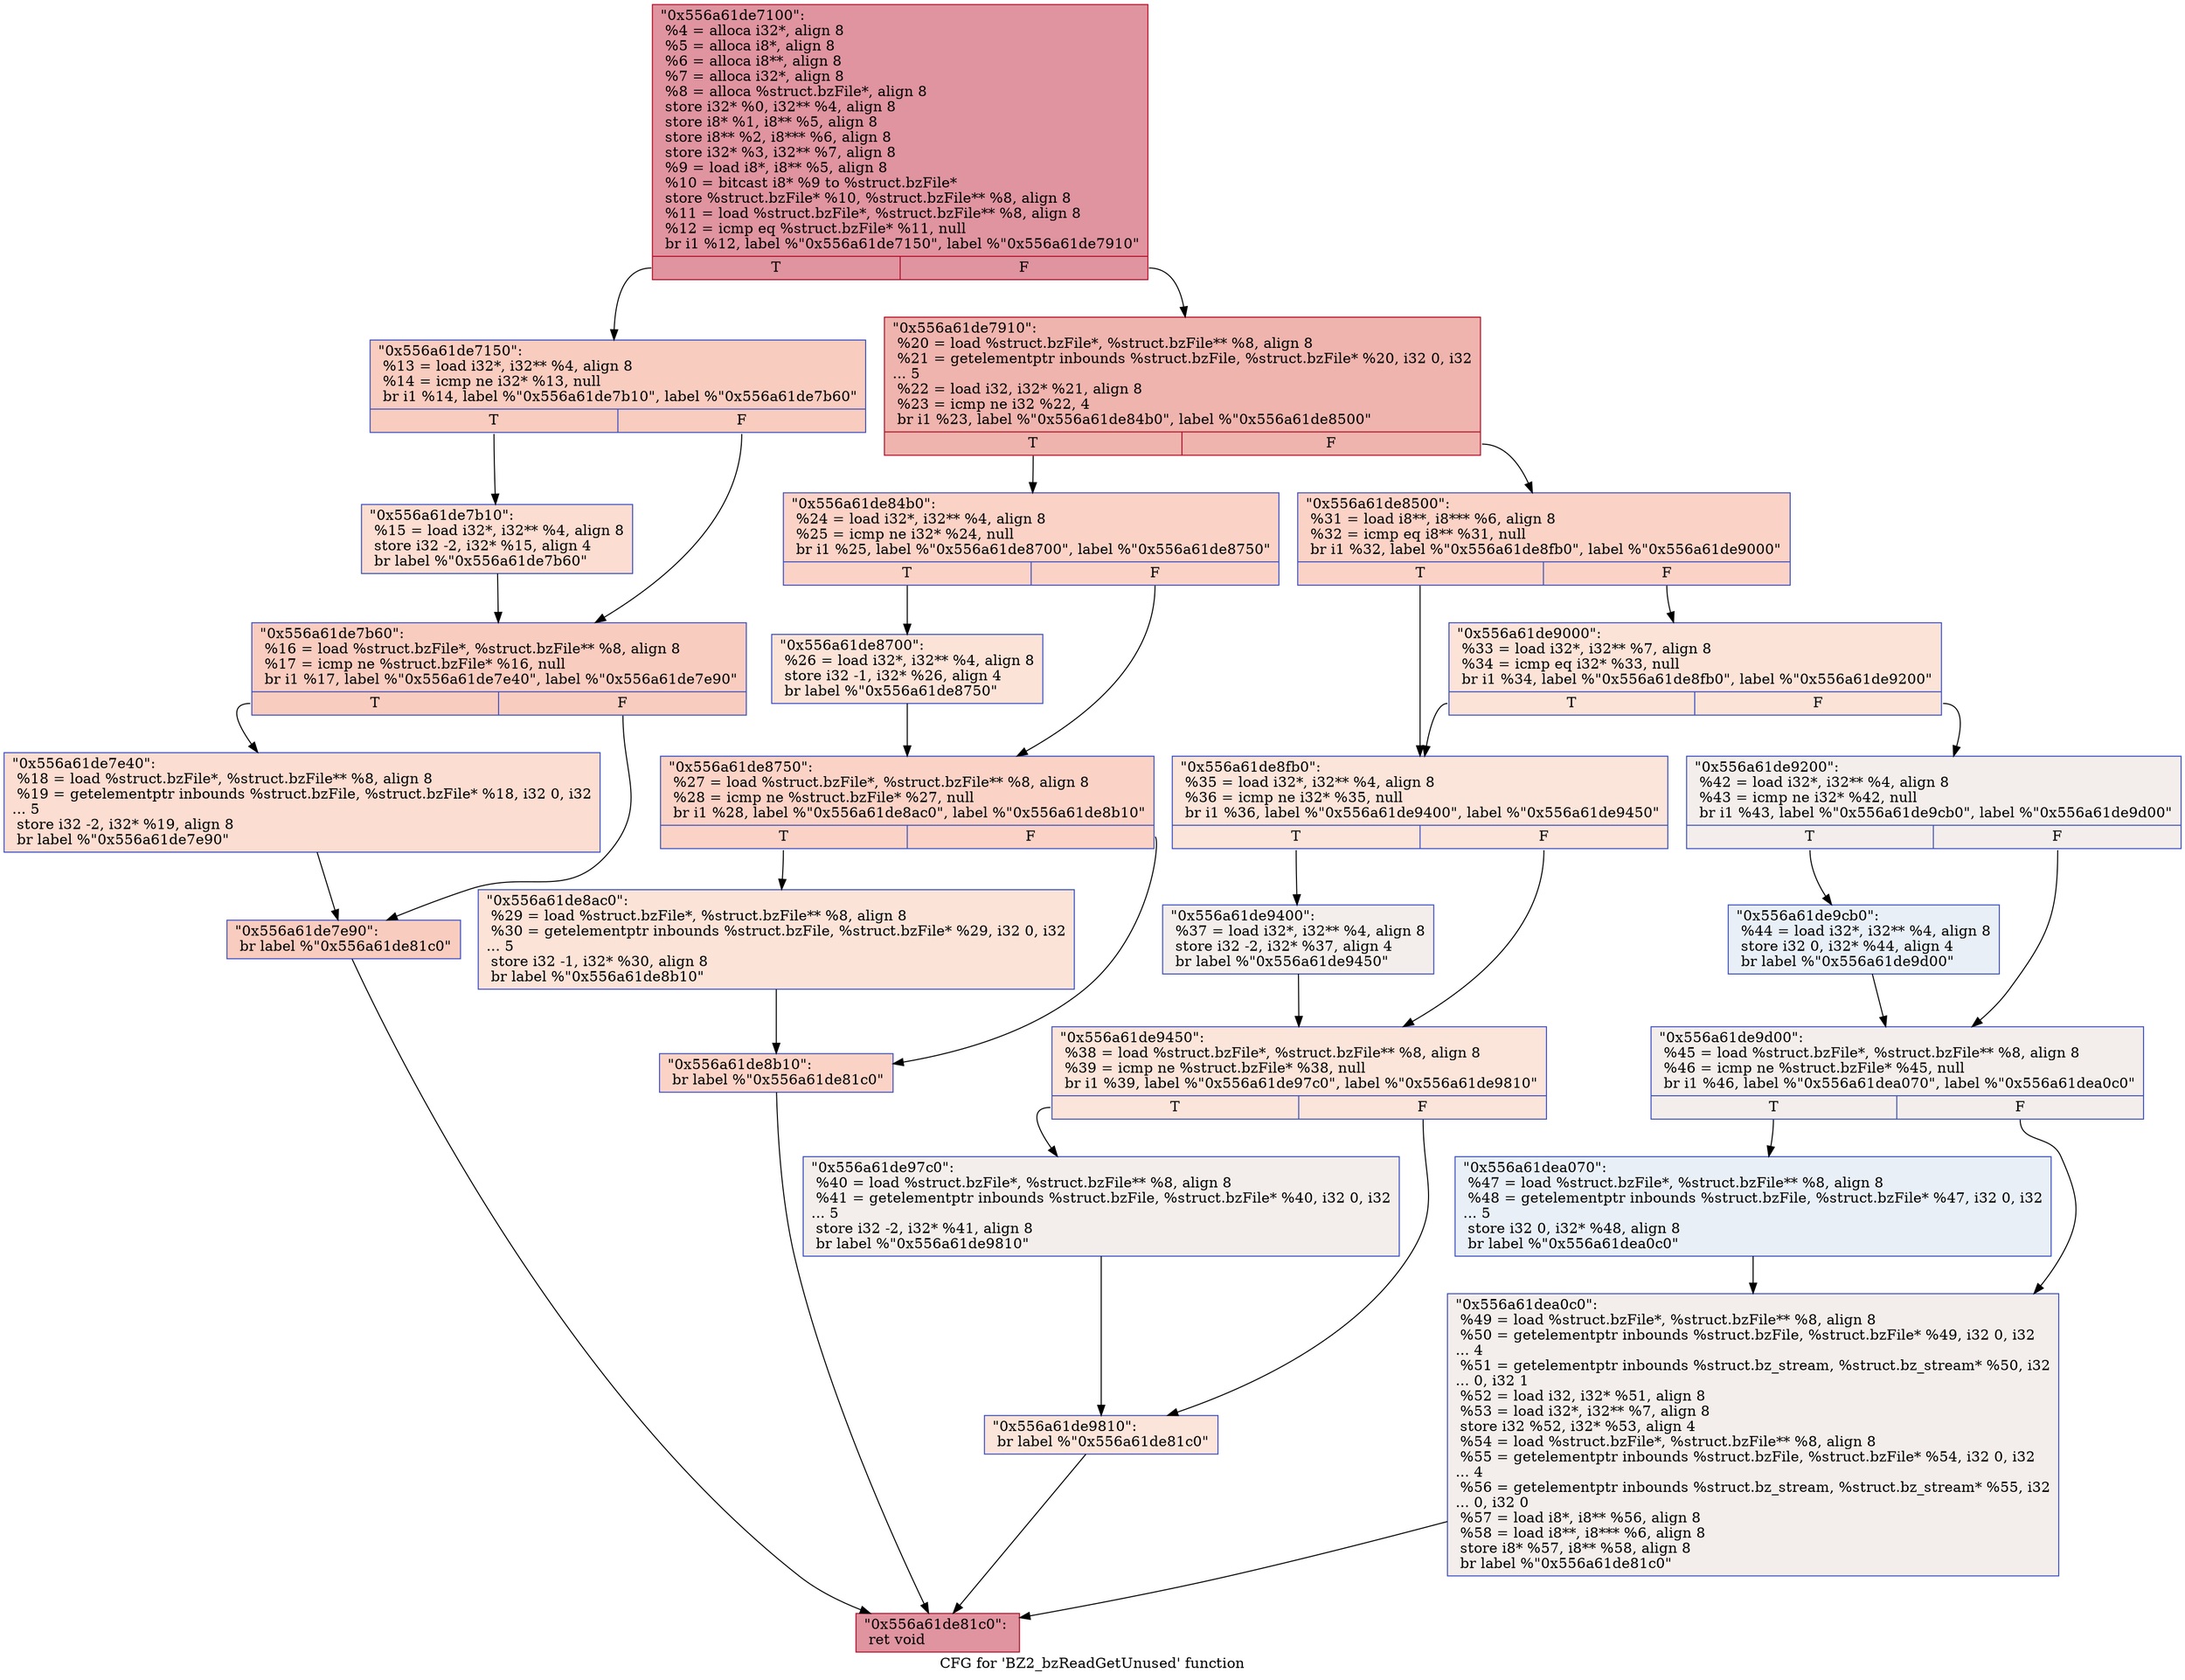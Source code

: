 digraph "CFG for 'BZ2_bzReadGetUnused' function" {
	label="CFG for 'BZ2_bzReadGetUnused' function";

	Node0x556a61de7100 [shape=record,color="#b70d28ff", style=filled, fillcolor="#b70d2870",label="{\"0x556a61de7100\":\l  %4 = alloca i32*, align 8\l  %5 = alloca i8*, align 8\l  %6 = alloca i8**, align 8\l  %7 = alloca i32*, align 8\l  %8 = alloca %struct.bzFile*, align 8\l  store i32* %0, i32** %4, align 8\l  store i8* %1, i8** %5, align 8\l  store i8** %2, i8*** %6, align 8\l  store i32* %3, i32** %7, align 8\l  %9 = load i8*, i8** %5, align 8\l  %10 = bitcast i8* %9 to %struct.bzFile*\l  store %struct.bzFile* %10, %struct.bzFile** %8, align 8\l  %11 = load %struct.bzFile*, %struct.bzFile** %8, align 8\l  %12 = icmp eq %struct.bzFile* %11, null\l  br i1 %12, label %\"0x556a61de7150\", label %\"0x556a61de7910\"\l|{<s0>T|<s1>F}}"];
	Node0x556a61de7100:s0 -> Node0x556a61de7150;
	Node0x556a61de7100:s1 -> Node0x556a61de7910;
	Node0x556a61de7150 [shape=record,color="#3d50c3ff", style=filled, fillcolor="#f08b6e70",label="{\"0x556a61de7150\":                                 \l  %13 = load i32*, i32** %4, align 8\l  %14 = icmp ne i32* %13, null\l  br i1 %14, label %\"0x556a61de7b10\", label %\"0x556a61de7b60\"\l|{<s0>T|<s1>F}}"];
	Node0x556a61de7150:s0 -> Node0x556a61de7b10;
	Node0x556a61de7150:s1 -> Node0x556a61de7b60;
	Node0x556a61de7b10 [shape=record,color="#3d50c3ff", style=filled, fillcolor="#f7b39670",label="{\"0x556a61de7b10\":                                 \l  %15 = load i32*, i32** %4, align 8\l  store i32 -2, i32* %15, align 4\l  br label %\"0x556a61de7b60\"\l}"];
	Node0x556a61de7b10 -> Node0x556a61de7b60;
	Node0x556a61de7b60 [shape=record,color="#3d50c3ff", style=filled, fillcolor="#f08b6e70",label="{\"0x556a61de7b60\":                                 \l  %16 = load %struct.bzFile*, %struct.bzFile** %8, align 8\l  %17 = icmp ne %struct.bzFile* %16, null\l  br i1 %17, label %\"0x556a61de7e40\", label %\"0x556a61de7e90\"\l|{<s0>T|<s1>F}}"];
	Node0x556a61de7b60:s0 -> Node0x556a61de7e40;
	Node0x556a61de7b60:s1 -> Node0x556a61de7e90;
	Node0x556a61de7e40 [shape=record,color="#3d50c3ff", style=filled, fillcolor="#f7b39670",label="{\"0x556a61de7e40\":                                 \l  %18 = load %struct.bzFile*, %struct.bzFile** %8, align 8\l  %19 = getelementptr inbounds %struct.bzFile, %struct.bzFile* %18, i32 0, i32\l... 5\l  store i32 -2, i32* %19, align 8\l  br label %\"0x556a61de7e90\"\l}"];
	Node0x556a61de7e40 -> Node0x556a61de7e90;
	Node0x556a61de7e90 [shape=record,color="#3d50c3ff", style=filled, fillcolor="#f08b6e70",label="{\"0x556a61de7e90\":                                 \l  br label %\"0x556a61de81c0\"\l}"];
	Node0x556a61de7e90 -> Node0x556a61de81c0;
	Node0x556a61de7910 [shape=record,color="#b70d28ff", style=filled, fillcolor="#d8564670",label="{\"0x556a61de7910\":                                 \l  %20 = load %struct.bzFile*, %struct.bzFile** %8, align 8\l  %21 = getelementptr inbounds %struct.bzFile, %struct.bzFile* %20, i32 0, i32\l... 5\l  %22 = load i32, i32* %21, align 8\l  %23 = icmp ne i32 %22, 4\l  br i1 %23, label %\"0x556a61de84b0\", label %\"0x556a61de8500\"\l|{<s0>T|<s1>F}}"];
	Node0x556a61de7910:s0 -> Node0x556a61de84b0;
	Node0x556a61de7910:s1 -> Node0x556a61de8500;
	Node0x556a61de84b0 [shape=record,color="#3d50c3ff", style=filled, fillcolor="#f59c7d70",label="{\"0x556a61de84b0\":                                 \l  %24 = load i32*, i32** %4, align 8\l  %25 = icmp ne i32* %24, null\l  br i1 %25, label %\"0x556a61de8700\", label %\"0x556a61de8750\"\l|{<s0>T|<s1>F}}"];
	Node0x556a61de84b0:s0 -> Node0x556a61de8700;
	Node0x556a61de84b0:s1 -> Node0x556a61de8750;
	Node0x556a61de8700 [shape=record,color="#3d50c3ff", style=filled, fillcolor="#f6bfa670",label="{\"0x556a61de8700\":                                 \l  %26 = load i32*, i32** %4, align 8\l  store i32 -1, i32* %26, align 4\l  br label %\"0x556a61de8750\"\l}"];
	Node0x556a61de8700 -> Node0x556a61de8750;
	Node0x556a61de8750 [shape=record,color="#3d50c3ff", style=filled, fillcolor="#f59c7d70",label="{\"0x556a61de8750\":                                 \l  %27 = load %struct.bzFile*, %struct.bzFile** %8, align 8\l  %28 = icmp ne %struct.bzFile* %27, null\l  br i1 %28, label %\"0x556a61de8ac0\", label %\"0x556a61de8b10\"\l|{<s0>T|<s1>F}}"];
	Node0x556a61de8750:s0 -> Node0x556a61de8ac0;
	Node0x556a61de8750:s1 -> Node0x556a61de8b10;
	Node0x556a61de8ac0 [shape=record,color="#3d50c3ff", style=filled, fillcolor="#f6bfa670",label="{\"0x556a61de8ac0\":                                 \l  %29 = load %struct.bzFile*, %struct.bzFile** %8, align 8\l  %30 = getelementptr inbounds %struct.bzFile, %struct.bzFile* %29, i32 0, i32\l... 5\l  store i32 -1, i32* %30, align 8\l  br label %\"0x556a61de8b10\"\l}"];
	Node0x556a61de8ac0 -> Node0x556a61de8b10;
	Node0x556a61de8b10 [shape=record,color="#3d50c3ff", style=filled, fillcolor="#f59c7d70",label="{\"0x556a61de8b10\":                                 \l  br label %\"0x556a61de81c0\"\l}"];
	Node0x556a61de8b10 -> Node0x556a61de81c0;
	Node0x556a61de8500 [shape=record,color="#3d50c3ff", style=filled, fillcolor="#f59c7d70",label="{\"0x556a61de8500\":                                 \l  %31 = load i8**, i8*** %6, align 8\l  %32 = icmp eq i8** %31, null\l  br i1 %32, label %\"0x556a61de8fb0\", label %\"0x556a61de9000\"\l|{<s0>T|<s1>F}}"];
	Node0x556a61de8500:s0 -> Node0x556a61de8fb0;
	Node0x556a61de8500:s1 -> Node0x556a61de9000;
	Node0x556a61de9000 [shape=record,color="#3d50c3ff", style=filled, fillcolor="#f6bfa670",label="{\"0x556a61de9000\":                                 \l  %33 = load i32*, i32** %7, align 8\l  %34 = icmp eq i32* %33, null\l  br i1 %34, label %\"0x556a61de8fb0\", label %\"0x556a61de9200\"\l|{<s0>T|<s1>F}}"];
	Node0x556a61de9000:s0 -> Node0x556a61de8fb0;
	Node0x556a61de9000:s1 -> Node0x556a61de9200;
	Node0x556a61de8fb0 [shape=record,color="#3d50c3ff", style=filled, fillcolor="#f5c1a970",label="{\"0x556a61de8fb0\":                                 \l  %35 = load i32*, i32** %4, align 8\l  %36 = icmp ne i32* %35, null\l  br i1 %36, label %\"0x556a61de9400\", label %\"0x556a61de9450\"\l|{<s0>T|<s1>F}}"];
	Node0x556a61de8fb0:s0 -> Node0x556a61de9400;
	Node0x556a61de8fb0:s1 -> Node0x556a61de9450;
	Node0x556a61de9400 [shape=record,color="#3d50c3ff", style=filled, fillcolor="#e5d8d170",label="{\"0x556a61de9400\":                                 \l  %37 = load i32*, i32** %4, align 8\l  store i32 -2, i32* %37, align 4\l  br label %\"0x556a61de9450\"\l}"];
	Node0x556a61de9400 -> Node0x556a61de9450;
	Node0x556a61de9450 [shape=record,color="#3d50c3ff", style=filled, fillcolor="#f5c1a970",label="{\"0x556a61de9450\":                                 \l  %38 = load %struct.bzFile*, %struct.bzFile** %8, align 8\l  %39 = icmp ne %struct.bzFile* %38, null\l  br i1 %39, label %\"0x556a61de97c0\", label %\"0x556a61de9810\"\l|{<s0>T|<s1>F}}"];
	Node0x556a61de9450:s0 -> Node0x556a61de97c0;
	Node0x556a61de9450:s1 -> Node0x556a61de9810;
	Node0x556a61de97c0 [shape=record,color="#3d50c3ff", style=filled, fillcolor="#e5d8d170",label="{\"0x556a61de97c0\":                                 \l  %40 = load %struct.bzFile*, %struct.bzFile** %8, align 8\l  %41 = getelementptr inbounds %struct.bzFile, %struct.bzFile* %40, i32 0, i32\l... 5\l  store i32 -2, i32* %41, align 8\l  br label %\"0x556a61de9810\"\l}"];
	Node0x556a61de97c0 -> Node0x556a61de9810;
	Node0x556a61de9810 [shape=record,color="#3d50c3ff", style=filled, fillcolor="#f5c1a970",label="{\"0x556a61de9810\":                                 \l  br label %\"0x556a61de81c0\"\l}"];
	Node0x556a61de9810 -> Node0x556a61de81c0;
	Node0x556a61de9200 [shape=record,color="#3d50c3ff", style=filled, fillcolor="#e5d8d170",label="{\"0x556a61de9200\":                                 \l  %42 = load i32*, i32** %4, align 8\l  %43 = icmp ne i32* %42, null\l  br i1 %43, label %\"0x556a61de9cb0\", label %\"0x556a61de9d00\"\l|{<s0>T|<s1>F}}"];
	Node0x556a61de9200:s0 -> Node0x556a61de9cb0;
	Node0x556a61de9200:s1 -> Node0x556a61de9d00;
	Node0x556a61de9cb0 [shape=record,color="#3d50c3ff", style=filled, fillcolor="#cedaeb70",label="{\"0x556a61de9cb0\":                                 \l  %44 = load i32*, i32** %4, align 8\l  store i32 0, i32* %44, align 4\l  br label %\"0x556a61de9d00\"\l}"];
	Node0x556a61de9cb0 -> Node0x556a61de9d00;
	Node0x556a61de9d00 [shape=record,color="#3d50c3ff", style=filled, fillcolor="#e5d8d170",label="{\"0x556a61de9d00\":                                 \l  %45 = load %struct.bzFile*, %struct.bzFile** %8, align 8\l  %46 = icmp ne %struct.bzFile* %45, null\l  br i1 %46, label %\"0x556a61dea070\", label %\"0x556a61dea0c0\"\l|{<s0>T|<s1>F}}"];
	Node0x556a61de9d00:s0 -> Node0x556a61dea070;
	Node0x556a61de9d00:s1 -> Node0x556a61dea0c0;
	Node0x556a61dea070 [shape=record,color="#3d50c3ff", style=filled, fillcolor="#cedaeb70",label="{\"0x556a61dea070\":                                 \l  %47 = load %struct.bzFile*, %struct.bzFile** %8, align 8\l  %48 = getelementptr inbounds %struct.bzFile, %struct.bzFile* %47, i32 0, i32\l... 5\l  store i32 0, i32* %48, align 8\l  br label %\"0x556a61dea0c0\"\l}"];
	Node0x556a61dea070 -> Node0x556a61dea0c0;
	Node0x556a61dea0c0 [shape=record,color="#3d50c3ff", style=filled, fillcolor="#e5d8d170",label="{\"0x556a61dea0c0\":                                 \l  %49 = load %struct.bzFile*, %struct.bzFile** %8, align 8\l  %50 = getelementptr inbounds %struct.bzFile, %struct.bzFile* %49, i32 0, i32\l... 4\l  %51 = getelementptr inbounds %struct.bz_stream, %struct.bz_stream* %50, i32\l... 0, i32 1\l  %52 = load i32, i32* %51, align 8\l  %53 = load i32*, i32** %7, align 8\l  store i32 %52, i32* %53, align 4\l  %54 = load %struct.bzFile*, %struct.bzFile** %8, align 8\l  %55 = getelementptr inbounds %struct.bzFile, %struct.bzFile* %54, i32 0, i32\l... 4\l  %56 = getelementptr inbounds %struct.bz_stream, %struct.bz_stream* %55, i32\l... 0, i32 0\l  %57 = load i8*, i8** %56, align 8\l  %58 = load i8**, i8*** %6, align 8\l  store i8* %57, i8** %58, align 8\l  br label %\"0x556a61de81c0\"\l}"];
	Node0x556a61dea0c0 -> Node0x556a61de81c0;
	Node0x556a61de81c0 [shape=record,color="#b70d28ff", style=filled, fillcolor="#b70d2870",label="{\"0x556a61de81c0\":                                 \l  ret void\l}"];
}
